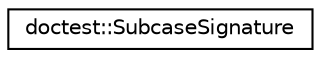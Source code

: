 digraph "Graphical Class Hierarchy"
{
 // LATEX_PDF_SIZE
  edge [fontname="Helvetica",fontsize="10",labelfontname="Helvetica",labelfontsize="10"];
  node [fontname="Helvetica",fontsize="10",shape=record];
  rankdir="LR";
  Node0 [label="doctest::SubcaseSignature",height=0.2,width=0.4,color="black", fillcolor="white", style="filled",URL="$d8/d97/structdoctest_1_1SubcaseSignature.html",tooltip=" "];
}
